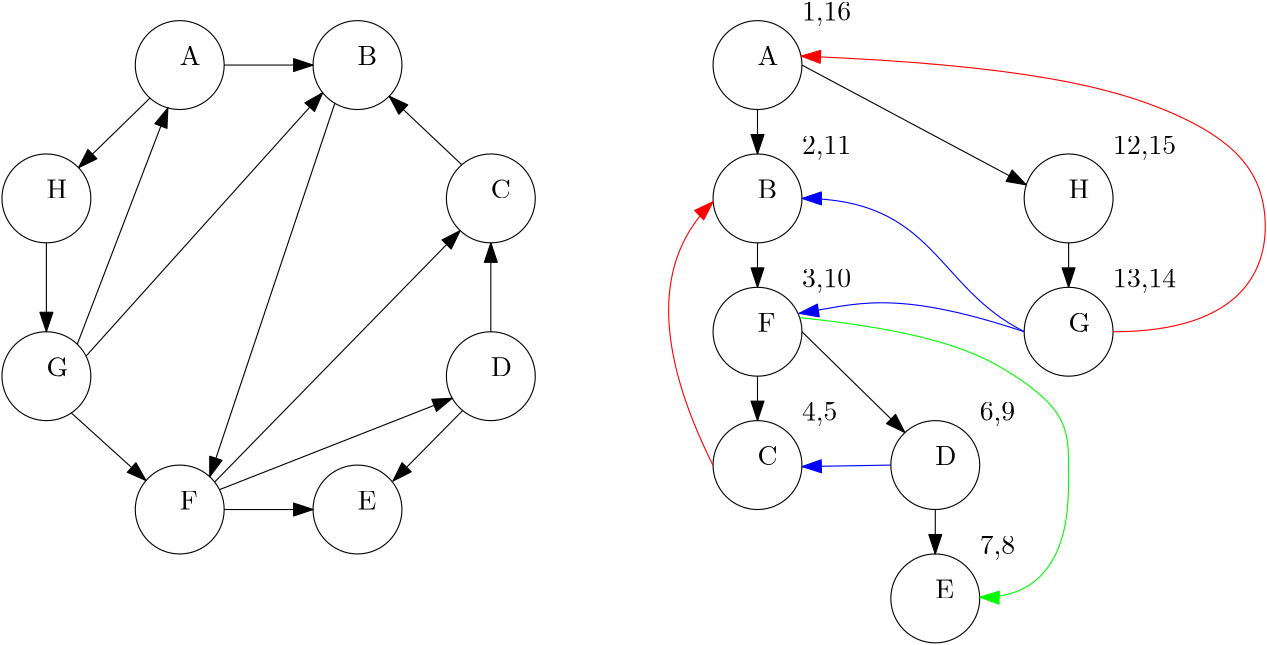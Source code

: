 <?xml version="1.0"?>
<!DOCTYPE ipe SYSTEM "ipe.dtd">
<ipe version="70206" creator="Ipe 7.2.7">
<info created="D:20181208023801" modified="D:20181209144750"/>
<ipestyle name="basic">
<symbol name="arrow/arc(spx)">
<path stroke="sym-stroke" fill="sym-stroke" pen="sym-pen">
0 0 m
-1 0.333 l
-1 -0.333 l
h
</path>
</symbol>
<symbol name="arrow/farc(spx)">
<path stroke="sym-stroke" fill="white" pen="sym-pen">
0 0 m
-1 0.333 l
-1 -0.333 l
h
</path>
</symbol>
<symbol name="arrow/ptarc(spx)">
<path stroke="sym-stroke" fill="sym-stroke" pen="sym-pen">
0 0 m
-1 0.333 l
-0.8 0 l
-1 -0.333 l
h
</path>
</symbol>
<symbol name="arrow/fptarc(spx)">
<path stroke="sym-stroke" fill="white" pen="sym-pen">
0 0 m
-1 0.333 l
-0.8 0 l
-1 -0.333 l
h
</path>
</symbol>
<symbol name="mark/circle(sx)" transformations="translations">
<path fill="sym-stroke">
0.6 0 0 0.6 0 0 e
0.4 0 0 0.4 0 0 e
</path>
</symbol>
<symbol name="mark/disk(sx)" transformations="translations">
<path fill="sym-stroke">
0.6 0 0 0.6 0 0 e
</path>
</symbol>
<symbol name="mark/fdisk(sfx)" transformations="translations">
<group>
<path fill="sym-fill">
0.5 0 0 0.5 0 0 e
</path>
<path fill="sym-stroke" fillrule="eofill">
0.6 0 0 0.6 0 0 e
0.4 0 0 0.4 0 0 e
</path>
</group>
</symbol>
<symbol name="mark/box(sx)" transformations="translations">
<path fill="sym-stroke" fillrule="eofill">
-0.6 -0.6 m
0.6 -0.6 l
0.6 0.6 l
-0.6 0.6 l
h
-0.4 -0.4 m
0.4 -0.4 l
0.4 0.4 l
-0.4 0.4 l
h
</path>
</symbol>
<symbol name="mark/square(sx)" transformations="translations">
<path fill="sym-stroke">
-0.6 -0.6 m
0.6 -0.6 l
0.6 0.6 l
-0.6 0.6 l
h
</path>
</symbol>
<symbol name="mark/fsquare(sfx)" transformations="translations">
<group>
<path fill="sym-fill">
-0.5 -0.5 m
0.5 -0.5 l
0.5 0.5 l
-0.5 0.5 l
h
</path>
<path fill="sym-stroke" fillrule="eofill">
-0.6 -0.6 m
0.6 -0.6 l
0.6 0.6 l
-0.6 0.6 l
h
-0.4 -0.4 m
0.4 -0.4 l
0.4 0.4 l
-0.4 0.4 l
h
</path>
</group>
</symbol>
<symbol name="mark/cross(sx)" transformations="translations">
<group>
<path fill="sym-stroke">
-0.43 -0.57 m
0.57 0.43 l
0.43 0.57 l
-0.57 -0.43 l
h
</path>
<path fill="sym-stroke">
-0.43 0.57 m
0.57 -0.43 l
0.43 -0.57 l
-0.57 0.43 l
h
</path>
</group>
</symbol>
<symbol name="arrow/fnormal(spx)">
<path stroke="sym-stroke" fill="white" pen="sym-pen">
0 0 m
-1 0.333 l
-1 -0.333 l
h
</path>
</symbol>
<symbol name="arrow/pointed(spx)">
<path stroke="sym-stroke" fill="sym-stroke" pen="sym-pen">
0 0 m
-1 0.333 l
-0.8 0 l
-1 -0.333 l
h
</path>
</symbol>
<symbol name="arrow/fpointed(spx)">
<path stroke="sym-stroke" fill="white" pen="sym-pen">
0 0 m
-1 0.333 l
-0.8 0 l
-1 -0.333 l
h
</path>
</symbol>
<symbol name="arrow/linear(spx)">
<path stroke="sym-stroke" pen="sym-pen">
-1 0.333 m
0 0 l
-1 -0.333 l
</path>
</symbol>
<symbol name="arrow/fdouble(spx)">
<path stroke="sym-stroke" fill="white" pen="sym-pen">
0 0 m
-1 0.333 l
-1 -0.333 l
h
-1 0 m
-2 0.333 l
-2 -0.333 l
h
</path>
</symbol>
<symbol name="arrow/double(spx)">
<path stroke="sym-stroke" fill="sym-stroke" pen="sym-pen">
0 0 m
-1 0.333 l
-1 -0.333 l
h
-1 0 m
-2 0.333 l
-2 -0.333 l
h
</path>
</symbol>
<pen name="heavier" value="0.8"/>
<pen name="fat" value="1.2"/>
<pen name="ultrafat" value="2"/>
<symbolsize name="large" value="5"/>
<symbolsize name="small" value="2"/>
<symbolsize name="tiny" value="1.1"/>
<arrowsize name="large" value="10"/>
<arrowsize name="small" value="5"/>
<arrowsize name="tiny" value="3"/>
<color name="red" value="1 0 0"/>
<color name="green" value="0 1 0"/>
<color name="blue" value="0 0 1"/>
<color name="yellow" value="1 1 0"/>
<color name="orange" value="1 0.647 0"/>
<color name="gold" value="1 0.843 0"/>
<color name="purple" value="0.627 0.125 0.941"/>
<color name="gray" value="0.745"/>
<color name="brown" value="0.647 0.165 0.165"/>
<color name="navy" value="0 0 0.502"/>
<color name="pink" value="1 0.753 0.796"/>
<color name="seagreen" value="0.18 0.545 0.341"/>
<color name="turquoise" value="0.251 0.878 0.816"/>
<color name="violet" value="0.933 0.51 0.933"/>
<color name="darkblue" value="0 0 0.545"/>
<color name="darkcyan" value="0 0.545 0.545"/>
<color name="darkgray" value="0.663"/>
<color name="darkgreen" value="0 0.392 0"/>
<color name="darkmagenta" value="0.545 0 0.545"/>
<color name="darkorange" value="1 0.549 0"/>
<color name="darkred" value="0.545 0 0"/>
<color name="lightblue" value="0.678 0.847 0.902"/>
<color name="lightcyan" value="0.878 1 1"/>
<color name="lightgray" value="0.827"/>
<color name="lightgreen" value="0.565 0.933 0.565"/>
<color name="lightyellow" value="1 1 0.878"/>
<dashstyle name="dashed" value="[4] 0"/>
<dashstyle name="dotted" value="[1 3] 0"/>
<dashstyle name="dash dotted" value="[4 2 1 2] 0"/>
<dashstyle name="dash dot dotted" value="[4 2 1 2 1 2] 0"/>
<textsize name="large" value="\large"/>
<textsize name="Large" value="\Large"/>
<textsize name="LARGE" value="\LARGE"/>
<textsize name="huge" value="\huge"/>
<textsize name="Huge" value="\Huge"/>
<textsize name="small" value="\small"/>
<textsize name="footnote" value="\footnotesize"/>
<textsize name="tiny" value="\tiny"/>
<textstyle name="center" begin="\begin{center}" end="\end{center}"/>
<textstyle name="itemize" begin="\begin{itemize}" end="\end{itemize}"/>
<textstyle name="item" begin="\begin{itemize}\item{}" end="\end{itemize}"/>
<gridsize name="4 pts" value="4"/>
<gridsize name="8 pts (~3 mm)" value="8"/>
<gridsize name="16 pts (~6 mm)" value="16"/>
<gridsize name="32 pts (~12 mm)" value="32"/>
<gridsize name="10 pts (~3.5 mm)" value="10"/>
<gridsize name="20 pts (~7 mm)" value="20"/>
<gridsize name="14 pts (~5 mm)" value="14"/>
<gridsize name="28 pts (~10 mm)" value="28"/>
<gridsize name="56 pts (~20 mm)" value="56"/>
<anglesize name="90 deg" value="90"/>
<anglesize name="60 deg" value="60"/>
<anglesize name="45 deg" value="45"/>
<anglesize name="30 deg" value="30"/>
<anglesize name="22.5 deg" value="22.5"/>
<opacity name="10%" value="0.1"/>
<opacity name="30%" value="0.3"/>
<opacity name="50%" value="0.5"/>
<opacity name="75%" value="0.75"/>
<tiling name="falling" angle="-60" step="4" width="1"/>
<tiling name="rising" angle="30" step="4" width="1"/>
</ipestyle>
<page>
<layer name="alpha"/>
<view layers="alpha" active="alpha"/>
<path layer="alpha" stroke="black">
16 0 0 16 160 800 e
</path>
<path stroke="black">
16 0 0 16 224 800 e
</path>
<path matrix="1 0 0 1 -16 -48" stroke="black">
16 0 0 16 288 800 e
</path>
<path matrix="1 0 0 1 -128 -96" stroke="black">
16 0 0 16 288 736 e
</path>
<path matrix="1 0 0 1 112 -48" stroke="black">
16 0 0 16 160 736 e
</path>
<path matrix="1 0 0 1 -48 16" stroke="black">
16 0 0 16 160 672 e
</path>
<path matrix="1 0 0 1 -112 80" stroke="black">
16 0 0 16 224 672 e
</path>
<text transformations="translations" pos="160 800" stroke="black" type="label" width="7.472" height="6.808" depth="0" valign="baseline">A</text>
<text transformations="translations" pos="224 800" stroke="black" type="label" width="7.057" height="6.808" depth="0" valign="baseline">B</text>
<text matrix="1 0 0 1 -16 -48" transformations="translations" pos="288 800" stroke="black" type="label" width="7.195" height="6.808" depth="0" valign="baseline">C</text>
<text matrix="1 0 0 1 112 -48" transformations="translations" pos="160 736" stroke="black" type="label" width="7.61" height="6.808" depth="0" valign="baseline">D</text>
<text matrix="1 0 0 1 -128 -96" transformations="translations" pos="288 736" stroke="black" type="label" width="6.503" height="6.808" depth="0" valign="baseline">F</text>
<text matrix="1 0 0 1 -48 16" transformations="translations" pos="160 672" stroke="black" type="label" width="7.818" height="6.808" depth="0" valign="baseline">G</text>
<text matrix="1 0 0 1 -112 80" transformations="translations" pos="224 672" stroke="black" type="label" width="7.472" height="6.808" depth="0" valign="baseline">H</text>
<path stroke="black" arrow="normal/normal">
176 800 m
208 800 l
</path>
<path stroke="black" arrow="normal/normal">
261.546 764.112 m
235.416 788.79 l
</path>
<path stroke="black" arrow="normal/normal">
272 704 m
272 736 l
</path>
<path stroke="black" arrow="normal/normal">
149.288 788.115 m
123.562 763.06 l
</path>
<path stroke="black" arrow="normal/normal">
215.838 786.239 m
170.8 651.805 l
</path>
<path stroke="black" arrow="normal/normal">
261.854 675.628 m
236.76 650.243 l
</path>
<path stroke="black" arrow="normal/normal">
176 640 m
208 640 l
</path>
<path stroke="black" arrow="normal/normal">
174.31 647.158 m
258.107 680.064 l
</path>
<path stroke="black" arrow="normal/normal">
172.573 649.895 m
260.961 740.418 l
</path>
<path stroke="black" arrow="normal/normal">
120.987 674.763 m
147.864 650.427 l
</path>
<path stroke="black" arrow="normal/normal">
123.117 699.507 m
155.725 784.582 l
</path>
<path stroke="black" arrow="normal/normal">
126.274 695.228 m
211.469 790.051 l
</path>
<path stroke="black" arrow="normal/normal">
112 736 m
112 704 l
</path>
<path matrix="1 0 0 1 -64 -96" stroke="black">
16 0 0 16 288 736 e
</path>
<text matrix="1 0 0 1 -64 -96" transformations="translations" pos="288 736" stroke="black" type="label" width="6.78" height="6.808" depth="0" valign="baseline">E</text>
<path matrix="1 0 0 1 208 0" stroke="black">
16 0 0 16 160 800 e
</path>
<text matrix="1 0 0 1 208 0" transformations="translations" pos="160 800" stroke="black" type="label" width="7.472" height="6.808" depth="0" valign="baseline">A</text>
<path matrix="1 0 0 1 144 -48" stroke="black">
16 0 0 16 224 800 e
</path>
<text matrix="1 0 0 1 144 -48" transformations="translations" pos="224 800" stroke="black" type="label" width="7.057" height="6.808" depth="0" valign="baseline">B</text>
<path matrix="1 0 0 1 80 -32" stroke="black">
16 0 0 16 288 736 e
</path>
<text matrix="1 0 0 1 80 -32" transformations="translations" pos="288 736" stroke="black" type="label" width="6.503" height="6.808" depth="0" valign="baseline">F</text>
<path matrix="1 0 0 1 80 -144" stroke="black">
16 0 0 16 288 800 e
</path>
<text matrix="1 0 0 1 80 -144" transformations="translations" pos="288 800" stroke="black" type="label" width="7.195" height="6.808" depth="0" valign="baseline">C</text>
<path matrix="1 0 0 1 272 -80" stroke="black">
16 0 0 16 160 736 e
</path>
<text matrix="1 0 0 1 272 -80" transformations="translations" pos="160 736" stroke="black" type="label" width="7.61" height="6.808" depth="0" valign="baseline">D</text>
<path matrix="1 0 0 1 144 -128" stroke="black">
16 0 0 16 288 736 e
</path>
<text matrix="1 0 0 1 144 -128" transformations="translations" pos="288 736" stroke="black" type="label" width="6.78" height="6.808" depth="0" valign="baseline">E</text>
<path matrix="1 0 0 1 256 80" stroke="black">
16 0 0 16 224 672 e
</path>
<text matrix="1 0 0 1 256 80" transformations="translations" pos="224 672" stroke="black" type="label" width="7.472" height="6.808" depth="0" valign="baseline">H</text>
<text transformations="translations" pos="384 816" stroke="black" type="label" width="17.711" height="6.428" depth="1.93" valign="baseline">1,16</text>
<text transformations="translations" pos="384 768" stroke="black" type="label" width="17.711" height="6.428" depth="1.93" valign="baseline">2,11</text>
<text transformations="translations" pos="384 720" stroke="black" type="label" width="17.711" height="6.428" depth="1.93" valign="baseline">3,10</text>
<text transformations="translations" pos="384 672" stroke="black" type="label" width="12.73" height="6.428" depth="1.93" valign="baseline">4,5</text>
<text transformations="translations" pos="448 672" stroke="black" type="label" width="12.73" height="6.428" depth="1.93" valign="baseline">6,9</text>
<text transformations="translations" pos="448 624" stroke="black" type="label" width="12.73" height="6.428" depth="1.93" valign="baseline">7,8</text>
<text matrix="1 0 0 1 48 0" transformations="translations" pos="448 768" stroke="black" type="label" width="22.693" height="6.428" depth="1.93" valign="baseline">12,15</text>
<path matrix="1 0 0 1 320 32" stroke="black">
16 0 0 16 160 672 e
</path>
<text matrix="1 0 0 1 320 32" transformations="translations" pos="160 672" stroke="black" type="label" width="7.818" height="6.808" depth="0" valign="baseline">G</text>
<text transformations="translations" pos="496 720" stroke="black" type="label" width="22.693" height="6.428" depth="1.93" valign="baseline">13,14</text>
<path stroke="black" arrow="normal/normal">
368 784 m
368 768 l
</path>
<path stroke="black" arrow="normal/normal">
368 736 m
368 720 l
</path>
<path stroke="black" arrow="normal/normal">
368 688 m
368 672 l
</path>
<path stroke="black" arrow="normal/normal">
384 800 m
464.761 756.877 l
</path>
<path stroke="black" arrow="normal/normal">
384 704 m
421.072 667.686 l
</path>
<path stroke="black" arrow="normal/normal">
480 736 m
480 720 l
</path>
<path stroke="black" arrow="normal/normal">
432 640 m
432 624 l
</path>
<path stroke="green" arrow="normal/normal">
383.172 709.079 m
432 704
464 688
480 672
480 656
480 624
464 608
447.993 608.458 c
</path>
<path stroke="blue" arrow="normal/normal">
416 656 m
383.991 655.459 l
</path>
<path stroke="red" arrow="normal/normal">
352 655.88 m
320 720
352.042 750.837 c
</path>
<path stroke="blue" arrow="normal/normal">
464 704.063 m
432 720
432 752
384 752 c
</path>
<path stroke="red" arrow="normal/normal">
496 704 m
544 704
560 752
528 784
464 800
383.667 803.246 c
</path>
<path stroke="blue" arrow="normal/normal">
464 704 m
416 720
402.898 713.591
382.968 710.629 c
</path>
</page>
</ipe>
